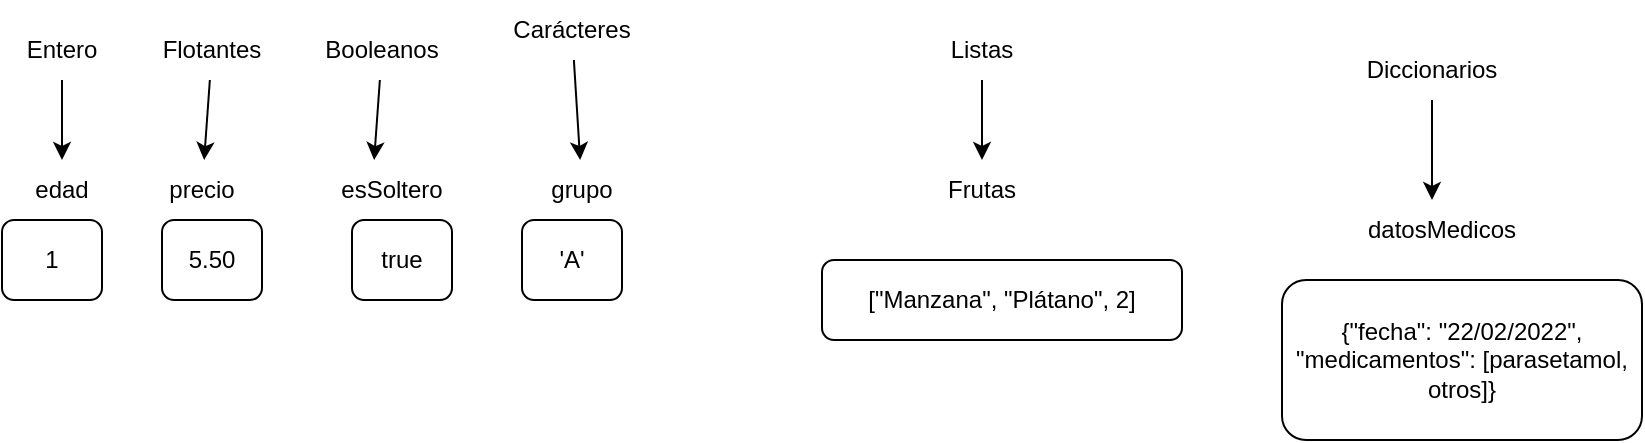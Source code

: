 <mxfile>
    <diagram id="I8MPIIMYfSPPVCTBbSSr" name="Page-1">
        <mxGraphModel dx="541" dy="301" grid="1" gridSize="10" guides="1" tooltips="1" connect="1" arrows="1" fold="1" page="1" pageScale="1" pageWidth="850" pageHeight="1100" math="0" shadow="0">
            <root>
                <mxCell id="0"/>
                <mxCell id="1" parent="0"/>
                <mxCell id="2" value="1" style="rounded=1;whiteSpace=wrap;html=1;" vertex="1" parent="1">
                    <mxGeometry x="100" y="120" width="50" height="40" as="geometry"/>
                </mxCell>
                <mxCell id="3" value="5.50" style="rounded=1;whiteSpace=wrap;html=1;" vertex="1" parent="1">
                    <mxGeometry x="180" y="120" width="50" height="40" as="geometry"/>
                </mxCell>
                <mxCell id="4" value="edad" style="text;html=1;align=center;verticalAlign=middle;whiteSpace=wrap;rounded=0;" vertex="1" parent="1">
                    <mxGeometry x="100" y="90" width="60" height="30" as="geometry"/>
                </mxCell>
                <mxCell id="5" value="precio" style="text;html=1;align=center;verticalAlign=middle;whiteSpace=wrap;rounded=0;" vertex="1" parent="1">
                    <mxGeometry x="170" y="90" width="60" height="30" as="geometry"/>
                </mxCell>
                <mxCell id="7" style="edgeStyle=none;html=1;" edge="1" parent="1" source="6" target="4">
                    <mxGeometry relative="1" as="geometry"/>
                </mxCell>
                <mxCell id="6" value="Entero" style="text;html=1;align=center;verticalAlign=middle;whiteSpace=wrap;rounded=0;" vertex="1" parent="1">
                    <mxGeometry x="100" y="20" width="60" height="30" as="geometry"/>
                </mxCell>
                <mxCell id="9" style="edgeStyle=none;html=1;" edge="1" parent="1" source="8" target="5">
                    <mxGeometry relative="1" as="geometry"/>
                </mxCell>
                <mxCell id="8" value="Flotantes" style="text;html=1;align=center;verticalAlign=middle;whiteSpace=wrap;rounded=0;" vertex="1" parent="1">
                    <mxGeometry x="175" y="20" width="60" height="30" as="geometry"/>
                </mxCell>
                <mxCell id="10" value="true" style="rounded=1;whiteSpace=wrap;html=1;" vertex="1" parent="1">
                    <mxGeometry x="275" y="120" width="50" height="40" as="geometry"/>
                </mxCell>
                <mxCell id="11" value="esSoltero" style="text;html=1;align=center;verticalAlign=middle;whiteSpace=wrap;rounded=0;" vertex="1" parent="1">
                    <mxGeometry x="265" y="90" width="60" height="30" as="geometry"/>
                </mxCell>
                <mxCell id="12" style="edgeStyle=none;html=1;" edge="1" source="13" parent="1">
                    <mxGeometry relative="1" as="geometry">
                        <mxPoint x="286.071" y="90" as="targetPoint"/>
                    </mxGeometry>
                </mxCell>
                <mxCell id="13" value="Booleanos" style="text;html=1;align=center;verticalAlign=middle;whiteSpace=wrap;rounded=0;" vertex="1" parent="1">
                    <mxGeometry x="260" y="20" width="60" height="30" as="geometry"/>
                </mxCell>
                <mxCell id="17" style="edgeStyle=none;html=1;" edge="1" parent="1" source="14" target="16">
                    <mxGeometry relative="1" as="geometry"/>
                </mxCell>
                <mxCell id="14" value="Carácteres" style="text;html=1;align=center;verticalAlign=middle;whiteSpace=wrap;rounded=0;" vertex="1" parent="1">
                    <mxGeometry x="355" y="10" width="60" height="30" as="geometry"/>
                </mxCell>
                <mxCell id="15" value="&#39;A&#39;" style="rounded=1;whiteSpace=wrap;html=1;" vertex="1" parent="1">
                    <mxGeometry x="360" y="120" width="50" height="40" as="geometry"/>
                </mxCell>
                <mxCell id="16" value="grupo" style="text;html=1;align=center;verticalAlign=middle;whiteSpace=wrap;rounded=0;" vertex="1" parent="1">
                    <mxGeometry x="360" y="90" width="60" height="30" as="geometry"/>
                </mxCell>
                <mxCell id="21" style="edgeStyle=none;html=1;" edge="1" parent="1" source="19" target="20">
                    <mxGeometry relative="1" as="geometry"/>
                </mxCell>
                <mxCell id="19" value="Listas" style="text;html=1;align=center;verticalAlign=middle;whiteSpace=wrap;rounded=0;" vertex="1" parent="1">
                    <mxGeometry x="560" y="20" width="60" height="30" as="geometry"/>
                </mxCell>
                <mxCell id="20" value="Frutas" style="text;html=1;align=center;verticalAlign=middle;whiteSpace=wrap;rounded=0;" vertex="1" parent="1">
                    <mxGeometry x="560" y="90" width="60" height="30" as="geometry"/>
                </mxCell>
                <mxCell id="22" value="[&quot;Manzana&quot;, &quot;Plátano&quot;, 2]" style="rounded=1;whiteSpace=wrap;html=1;" vertex="1" parent="1">
                    <mxGeometry x="510" y="140" width="180" height="40" as="geometry"/>
                </mxCell>
                <mxCell id="25" style="edgeStyle=none;html=1;" edge="1" parent="1" source="24">
                    <mxGeometry relative="1" as="geometry">
                        <mxPoint x="815" y="110" as="targetPoint"/>
                    </mxGeometry>
                </mxCell>
                <mxCell id="24" value="Diccionarios" style="text;html=1;align=center;verticalAlign=middle;whiteSpace=wrap;rounded=0;" vertex="1" parent="1">
                    <mxGeometry x="780" y="30" width="70" height="30" as="geometry"/>
                </mxCell>
                <mxCell id="26" value="datosMedicos" style="text;html=1;align=center;verticalAlign=middle;whiteSpace=wrap;rounded=0;" vertex="1" parent="1">
                    <mxGeometry x="790" y="110" width="60" height="30" as="geometry"/>
                </mxCell>
                <mxCell id="27" value="{&quot;fecha&quot;: &quot;22/02/2022&quot;, &quot;medicamentos&quot;: [parasetamol, otros]}" style="rounded=1;whiteSpace=wrap;html=1;" vertex="1" parent="1">
                    <mxGeometry x="740" y="150" width="180" height="80" as="geometry"/>
                </mxCell>
            </root>
        </mxGraphModel>
    </diagram>
</mxfile>